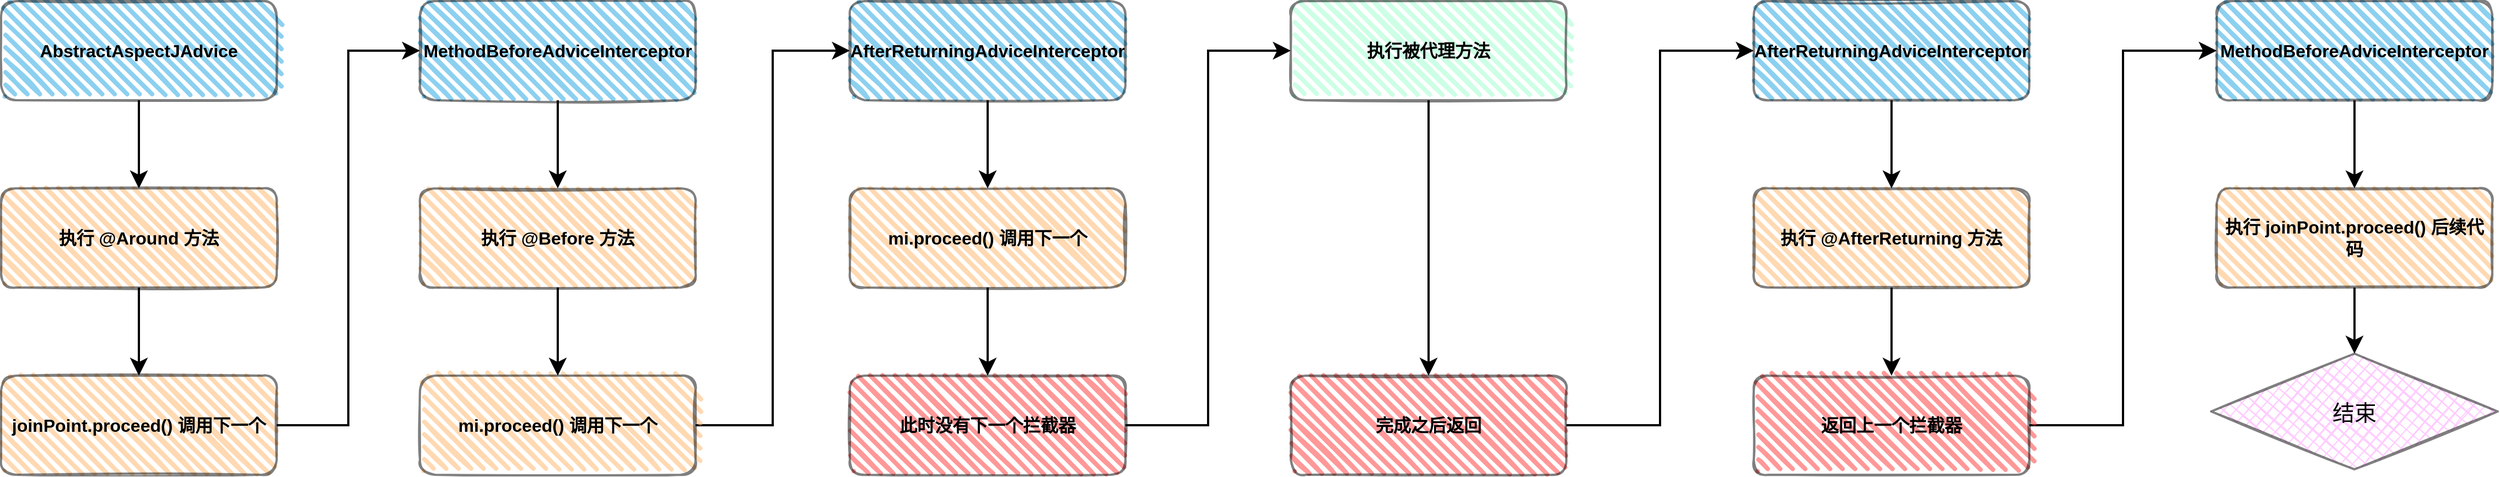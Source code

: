 <mxfile version="14.6.13" type="github"><diagram id="9eZ7zXQx0JldqY3yeONc" name="Page-1"><mxGraphModel dx="2946" dy="1603" grid="1" gridSize="10" guides="1" tooltips="1" connect="1" arrows="1" fold="1" page="1" pageScale="1" pageWidth="3300" pageHeight="4681" math="0" shadow="0"><root><mxCell id="0"/><mxCell id="1" parent="0"/><mxCell id="gE3DuB3gqGTkhdbQtstg-5" style="edgeStyle=orthogonalEdgeStyle;rounded=0;orthogonalLoop=1;jettySize=auto;html=1;endSize=10;strokeWidth=2;" edge="1" parent="1" source="gE3DuB3gqGTkhdbQtstg-1" target="gE3DuB3gqGTkhdbQtstg-4"><mxGeometry relative="1" as="geometry"/></mxCell><mxCell id="gE3DuB3gqGTkhdbQtstg-1" value="&lt;b&gt;&lt;font style=&quot;font-size: 16px&quot;&gt;AbstractAspectJAdvice&lt;/font&gt;&lt;/b&gt;" style="rounded=1;whiteSpace=wrap;html=1;strokeWidth=2;fillWeight=4;hachureGap=8;hachureAngle=45;fillColor=#1ba1e2;sketch=1;opacity=50;" vertex="1" parent="1"><mxGeometry x="110" y="110" width="250" height="90" as="geometry"/></mxCell><mxCell id="gE3DuB3gqGTkhdbQtstg-12" style="edgeStyle=orthogonalEdgeStyle;rounded=0;orthogonalLoop=1;jettySize=auto;html=1;endSize=10;strokeWidth=2;" edge="1" parent="1" source="gE3DuB3gqGTkhdbQtstg-4" target="gE3DuB3gqGTkhdbQtstg-10"><mxGeometry relative="1" as="geometry"/></mxCell><mxCell id="gE3DuB3gqGTkhdbQtstg-4" value="&lt;b&gt;&lt;font style=&quot;font-size: 16px&quot;&gt;执行 @Around 方法&lt;/font&gt;&lt;/b&gt;" style="rounded=1;whiteSpace=wrap;html=1;strokeWidth=2;fillWeight=4;hachureGap=8;hachureAngle=45;sketch=1;opacity=50;fillColor=#FFB366;" vertex="1" parent="1"><mxGeometry x="110" y="280" width="250" height="90" as="geometry"/></mxCell><mxCell id="gE3DuB3gqGTkhdbQtstg-16" style="edgeStyle=orthogonalEdgeStyle;rounded=0;orthogonalLoop=1;jettySize=auto;html=1;entryX=0;entryY=0.5;entryDx=0;entryDy=0;endSize=10;strokeWidth=2;" edge="1" parent="1" source="gE3DuB3gqGTkhdbQtstg-10" target="gE3DuB3gqGTkhdbQtstg-13"><mxGeometry relative="1" as="geometry"/></mxCell><mxCell id="gE3DuB3gqGTkhdbQtstg-10" value="&lt;b style=&quot;font-size: 16px&quot;&gt;joinPoint.proceed() 调用下一个&lt;/b&gt;" style="rounded=1;whiteSpace=wrap;html=1;strokeWidth=2;fillWeight=4;hachureGap=8;hachureAngle=45;sketch=1;opacity=50;fillColor=#FFB366;" vertex="1" parent="1"><mxGeometry x="110" y="450" width="250" height="90" as="geometry"/></mxCell><mxCell id="gE3DuB3gqGTkhdbQtstg-17" style="edgeStyle=orthogonalEdgeStyle;rounded=0;orthogonalLoop=1;jettySize=auto;html=1;endSize=10;strokeWidth=2;" edge="1" parent="1" source="gE3DuB3gqGTkhdbQtstg-13" target="gE3DuB3gqGTkhdbQtstg-14"><mxGeometry relative="1" as="geometry"/></mxCell><mxCell id="gE3DuB3gqGTkhdbQtstg-13" value="&lt;span style=&quot;font-size: 16px&quot;&gt;&lt;b&gt;MethodBeforeAdviceInterceptor&lt;/b&gt;&lt;/span&gt;" style="rounded=1;whiteSpace=wrap;html=1;strokeWidth=2;fillWeight=4;hachureGap=8;hachureAngle=45;fillColor=#1ba1e2;sketch=1;opacity=50;" vertex="1" parent="1"><mxGeometry x="490" y="110" width="250" height="90" as="geometry"/></mxCell><mxCell id="gE3DuB3gqGTkhdbQtstg-18" style="edgeStyle=orthogonalEdgeStyle;rounded=0;orthogonalLoop=1;jettySize=auto;html=1;entryX=0.5;entryY=0;entryDx=0;entryDy=0;endSize=10;strokeWidth=2;" edge="1" parent="1" source="gE3DuB3gqGTkhdbQtstg-14" target="gE3DuB3gqGTkhdbQtstg-15"><mxGeometry relative="1" as="geometry"/></mxCell><mxCell id="gE3DuB3gqGTkhdbQtstg-14" value="&lt;b&gt;&lt;font style=&quot;font-size: 16px&quot;&gt;执行 @Before 方法&lt;/font&gt;&lt;/b&gt;" style="rounded=1;whiteSpace=wrap;html=1;strokeWidth=2;fillWeight=4;hachureGap=8;hachureAngle=45;sketch=1;opacity=50;fillColor=#FFB366;" vertex="1" parent="1"><mxGeometry x="490" y="280" width="250" height="90" as="geometry"/></mxCell><mxCell id="gE3DuB3gqGTkhdbQtstg-22" style="edgeStyle=orthogonalEdgeStyle;rounded=0;orthogonalLoop=1;jettySize=auto;html=1;entryX=0;entryY=0.5;entryDx=0;entryDy=0;endSize=10;strokeWidth=2;" edge="1" parent="1" source="gE3DuB3gqGTkhdbQtstg-15" target="gE3DuB3gqGTkhdbQtstg-19"><mxGeometry relative="1" as="geometry"/></mxCell><mxCell id="gE3DuB3gqGTkhdbQtstg-15" value="&lt;b style=&quot;font-size: 16px&quot;&gt;mi.proceed() 调用下一个&lt;/b&gt;" style="rounded=1;whiteSpace=wrap;html=1;strokeWidth=2;fillWeight=4;hachureGap=8;hachureAngle=45;sketch=1;opacity=50;fillColor=#FFB366;" vertex="1" parent="1"><mxGeometry x="490" y="450" width="250" height="90" as="geometry"/></mxCell><mxCell id="gE3DuB3gqGTkhdbQtstg-21" style="edgeStyle=orthogonalEdgeStyle;rounded=0;orthogonalLoop=1;jettySize=auto;html=1;endSize=10;strokeWidth=2;" edge="1" parent="1" source="gE3DuB3gqGTkhdbQtstg-19" target="gE3DuB3gqGTkhdbQtstg-20"><mxGeometry relative="1" as="geometry"/></mxCell><mxCell id="gE3DuB3gqGTkhdbQtstg-19" value="&lt;span style=&quot;font-size: 16px&quot;&gt;&lt;b&gt;AfterReturningAdviceInterceptor&lt;/b&gt;&lt;/span&gt;" style="rounded=1;whiteSpace=wrap;html=1;strokeWidth=2;fillWeight=4;hachureGap=8;hachureAngle=45;fillColor=#1ba1e2;sketch=1;opacity=50;" vertex="1" parent="1"><mxGeometry x="880" y="110" width="250" height="90" as="geometry"/></mxCell><mxCell id="gE3DuB3gqGTkhdbQtstg-24" style="edgeStyle=orthogonalEdgeStyle;rounded=0;orthogonalLoop=1;jettySize=auto;html=1;entryX=0.5;entryY=0;entryDx=0;entryDy=0;endSize=10;strokeWidth=2;" edge="1" parent="1" source="gE3DuB3gqGTkhdbQtstg-20" target="gE3DuB3gqGTkhdbQtstg-23"><mxGeometry relative="1" as="geometry"/></mxCell><mxCell id="gE3DuB3gqGTkhdbQtstg-20" value="&lt;b style=&quot;font-size: 16px&quot;&gt;mi.proceed() 调用下一个&lt;/b&gt;" style="rounded=1;whiteSpace=wrap;html=1;strokeWidth=2;fillWeight=4;hachureGap=8;hachureAngle=45;sketch=1;opacity=50;fillColor=#FFB366;" vertex="1" parent="1"><mxGeometry x="880" y="280" width="250" height="90" as="geometry"/></mxCell><mxCell id="gE3DuB3gqGTkhdbQtstg-26" style="edgeStyle=orthogonalEdgeStyle;rounded=0;orthogonalLoop=1;jettySize=auto;html=1;entryX=0;entryY=0.5;entryDx=0;entryDy=0;endSize=10;strokeWidth=2;" edge="1" parent="1" source="gE3DuB3gqGTkhdbQtstg-23" target="gE3DuB3gqGTkhdbQtstg-25"><mxGeometry relative="1" as="geometry"/></mxCell><mxCell id="gE3DuB3gqGTkhdbQtstg-23" value="&lt;b style=&quot;font-size: 16px&quot;&gt;此时没有下一个拦截器&lt;/b&gt;" style="rounded=1;whiteSpace=wrap;html=1;strokeWidth=2;fillWeight=4;hachureGap=8;hachureAngle=45;sketch=1;opacity=50;fillColor=#FF3333;" vertex="1" parent="1"><mxGeometry x="880" y="450" width="250" height="90" as="geometry"/></mxCell><mxCell id="gE3DuB3gqGTkhdbQtstg-29" style="edgeStyle=orthogonalEdgeStyle;rounded=0;orthogonalLoop=1;jettySize=auto;html=1;entryX=0.5;entryY=0;entryDx=0;entryDy=0;endSize=10;strokeWidth=2;" edge="1" parent="1" source="gE3DuB3gqGTkhdbQtstg-25" target="gE3DuB3gqGTkhdbQtstg-28"><mxGeometry relative="1" as="geometry"/></mxCell><mxCell id="gE3DuB3gqGTkhdbQtstg-25" value="&lt;span style=&quot;font-size: 16px&quot;&gt;&lt;b&gt;执行被代理方法&lt;/b&gt;&lt;/span&gt;" style="rounded=1;whiteSpace=wrap;html=1;strokeWidth=2;fillWeight=4;hachureGap=8;hachureAngle=45;sketch=1;opacity=50;fillColor=#99FFCC;" vertex="1" parent="1"><mxGeometry x="1280" y="110" width="250" height="90" as="geometry"/></mxCell><mxCell id="gE3DuB3gqGTkhdbQtstg-31" style="edgeStyle=orthogonalEdgeStyle;rounded=0;orthogonalLoop=1;jettySize=auto;html=1;entryX=0;entryY=0.5;entryDx=0;entryDy=0;endSize=10;strokeWidth=2;" edge="1" parent="1" source="gE3DuB3gqGTkhdbQtstg-28" target="gE3DuB3gqGTkhdbQtstg-30"><mxGeometry relative="1" as="geometry"/></mxCell><mxCell id="gE3DuB3gqGTkhdbQtstg-28" value="&lt;span style=&quot;font-size: 16px&quot;&gt;&lt;b&gt;完成之后返回&lt;/b&gt;&lt;/span&gt;" style="rounded=1;whiteSpace=wrap;html=1;strokeWidth=2;fillWeight=4;hachureGap=8;hachureAngle=45;sketch=1;opacity=50;fillColor=#FF3333;" vertex="1" parent="1"><mxGeometry x="1280" y="450" width="250" height="90" as="geometry"/></mxCell><mxCell id="gE3DuB3gqGTkhdbQtstg-33" style="edgeStyle=orthogonalEdgeStyle;rounded=0;orthogonalLoop=1;jettySize=auto;html=1;endSize=10;strokeWidth=2;" edge="1" parent="1" source="gE3DuB3gqGTkhdbQtstg-30" target="gE3DuB3gqGTkhdbQtstg-32"><mxGeometry relative="1" as="geometry"/></mxCell><mxCell id="gE3DuB3gqGTkhdbQtstg-30" value="&lt;span style=&quot;font-size: 16px&quot;&gt;&lt;b&gt;AfterReturningAdviceInterceptor&lt;/b&gt;&lt;/span&gt;" style="rounded=1;whiteSpace=wrap;html=1;strokeWidth=2;fillWeight=4;hachureGap=8;hachureAngle=45;fillColor=#1ba1e2;sketch=1;opacity=50;" vertex="1" parent="1"><mxGeometry x="1700" y="110" width="250" height="90" as="geometry"/></mxCell><mxCell id="gE3DuB3gqGTkhdbQtstg-36" style="edgeStyle=orthogonalEdgeStyle;rounded=0;orthogonalLoop=1;jettySize=auto;html=1;entryX=0.5;entryY=0;entryDx=0;entryDy=0;endSize=10;strokeWidth=2;" edge="1" parent="1" source="gE3DuB3gqGTkhdbQtstg-32" target="gE3DuB3gqGTkhdbQtstg-35"><mxGeometry relative="1" as="geometry"/></mxCell><mxCell id="gE3DuB3gqGTkhdbQtstg-32" value="&lt;b&gt;&lt;font style=&quot;font-size: 16px&quot;&gt;执行 @AfterReturning 方法&lt;/font&gt;&lt;/b&gt;" style="rounded=1;whiteSpace=wrap;html=1;strokeWidth=2;fillWeight=4;hachureGap=8;hachureAngle=45;sketch=1;opacity=50;fillColor=#FFB366;" vertex="1" parent="1"><mxGeometry x="1700" y="280" width="250" height="90" as="geometry"/></mxCell><mxCell id="gE3DuB3gqGTkhdbQtstg-38" style="edgeStyle=orthogonalEdgeStyle;rounded=0;orthogonalLoop=1;jettySize=auto;html=1;entryX=0;entryY=0.5;entryDx=0;entryDy=0;endSize=10;strokeWidth=2;" edge="1" parent="1" source="gE3DuB3gqGTkhdbQtstg-35" target="gE3DuB3gqGTkhdbQtstg-37"><mxGeometry relative="1" as="geometry"/></mxCell><mxCell id="gE3DuB3gqGTkhdbQtstg-35" value="&lt;span style=&quot;font-size: 16px&quot;&gt;&lt;b&gt;返回上一个拦截器&lt;/b&gt;&lt;/span&gt;" style="rounded=1;whiteSpace=wrap;html=1;strokeWidth=2;fillWeight=4;hachureGap=8;hachureAngle=45;sketch=1;opacity=50;fillColor=#FF3333;" vertex="1" parent="1"><mxGeometry x="1700" y="450" width="250" height="90" as="geometry"/></mxCell><mxCell id="gE3DuB3gqGTkhdbQtstg-40" style="edgeStyle=orthogonalEdgeStyle;rounded=0;orthogonalLoop=1;jettySize=auto;html=1;entryX=0.5;entryY=0;entryDx=0;entryDy=0;endSize=10;strokeWidth=2;" edge="1" parent="1" source="gE3DuB3gqGTkhdbQtstg-37" target="gE3DuB3gqGTkhdbQtstg-39"><mxGeometry relative="1" as="geometry"/></mxCell><mxCell id="gE3DuB3gqGTkhdbQtstg-37" value="&lt;span style=&quot;font-size: 16px&quot;&gt;&lt;b&gt;MethodBeforeAdviceInterceptor&lt;/b&gt;&lt;/span&gt;" style="rounded=1;whiteSpace=wrap;html=1;strokeWidth=2;fillWeight=4;hachureGap=8;hachureAngle=45;fillColor=#1ba1e2;sketch=1;opacity=50;" vertex="1" parent="1"><mxGeometry x="2120" y="110" width="250" height="90" as="geometry"/></mxCell><mxCell id="gE3DuB3gqGTkhdbQtstg-42" style="edgeStyle=orthogonalEdgeStyle;rounded=0;orthogonalLoop=1;jettySize=auto;html=1;exitX=0.5;exitY=1;exitDx=0;exitDy=0;entryX=0.5;entryY=0;entryDx=0;entryDy=0;endSize=10;strokeWidth=2;" edge="1" parent="1" source="gE3DuB3gqGTkhdbQtstg-39" target="gE3DuB3gqGTkhdbQtstg-41"><mxGeometry relative="1" as="geometry"/></mxCell><mxCell id="gE3DuB3gqGTkhdbQtstg-39" value="&lt;b&gt;&lt;font style=&quot;font-size: 16px&quot;&gt;执行&amp;nbsp;&lt;/font&gt;&lt;/b&gt;&lt;b style=&quot;font-size: 16px&quot;&gt;joinPoint.proceed() 后续代码&lt;/b&gt;" style="rounded=1;whiteSpace=wrap;html=1;strokeWidth=2;fillWeight=4;hachureGap=8;hachureAngle=45;sketch=1;opacity=50;fillColor=#FFB366;" vertex="1" parent="1"><mxGeometry x="2120" y="280" width="250" height="90" as="geometry"/></mxCell><mxCell id="gE3DuB3gqGTkhdbQtstg-41" value="&lt;font style=&quot;font-size: 20px&quot;&gt;结束&lt;/font&gt;" style="rhombus;whiteSpace=wrap;html=1;strokeWidth=2;fillWeight=-1;hachureGap=8;fillStyle=cross-hatch;sketch=1;opacity=50;fillColor=#FF99FF;" vertex="1" parent="1"><mxGeometry x="2115" y="430" width="260" height="105" as="geometry"/></mxCell></root></mxGraphModel></diagram></mxfile>